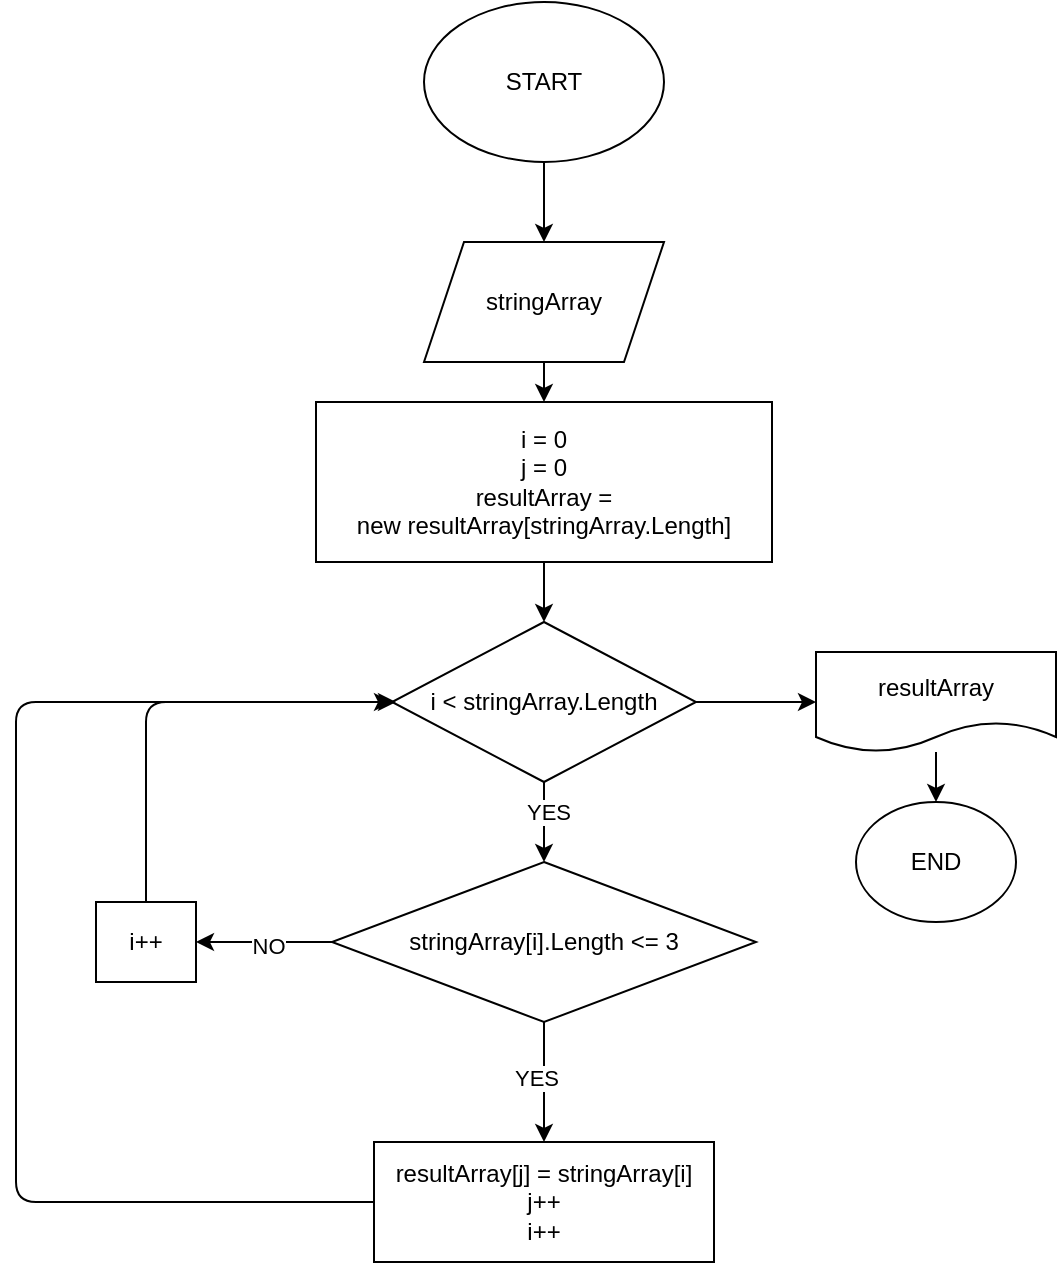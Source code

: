 <mxfile>
    <diagram id="lQS7PXTnWyzfMjHDCKGP" name="Page-1">
        <mxGraphModel dx="689" dy="452" grid="1" gridSize="10" guides="1" tooltips="1" connect="1" arrows="1" fold="1" page="1" pageScale="1" pageWidth="827" pageHeight="1169" math="0" shadow="0">
            <root>
                <mxCell id="0"/>
                <mxCell id="1" parent="0"/>
                <mxCell id="4" value="" style="edgeStyle=none;html=1;" edge="1" parent="1" source="2" target="3">
                    <mxGeometry relative="1" as="geometry"/>
                </mxCell>
                <mxCell id="2" value="START" style="ellipse;whiteSpace=wrap;html=1;" vertex="1" parent="1">
                    <mxGeometry x="294" y="30" width="120" height="80" as="geometry"/>
                </mxCell>
                <mxCell id="9" value="" style="edgeStyle=none;html=1;startArrow=none;" edge="1" parent="1" source="10" target="5">
                    <mxGeometry relative="1" as="geometry"/>
                </mxCell>
                <mxCell id="13" value="" style="edgeStyle=none;html=1;" edge="1" parent="1" source="3" target="10">
                    <mxGeometry relative="1" as="geometry"/>
                </mxCell>
                <mxCell id="3" value="stringArray" style="shape=parallelogram;perimeter=parallelogramPerimeter;whiteSpace=wrap;html=1;fixedSize=1;" vertex="1" parent="1">
                    <mxGeometry x="294" y="150" width="120" height="60" as="geometry"/>
                </mxCell>
                <mxCell id="17" value="" style="edgeStyle=none;html=1;" edge="1" parent="1" source="5" target="16">
                    <mxGeometry relative="1" as="geometry"/>
                </mxCell>
                <mxCell id="21" value="YES" style="edgeLabel;html=1;align=center;verticalAlign=middle;resizable=0;points=[];" vertex="1" connectable="0" parent="17">
                    <mxGeometry x="-0.287" y="2" relative="1" as="geometry">
                        <mxPoint as="offset"/>
                    </mxGeometry>
                </mxCell>
                <mxCell id="28" value="" style="edgeStyle=none;html=1;" edge="1" parent="1" source="5" target="27">
                    <mxGeometry relative="1" as="geometry"/>
                </mxCell>
                <mxCell id="5" value="i &amp;lt; stringArray.Length" style="rhombus;whiteSpace=wrap;html=1;" vertex="1" parent="1">
                    <mxGeometry x="278" y="340" width="152" height="80" as="geometry"/>
                </mxCell>
                <mxCell id="10" value="i = 0&lt;br&gt;j = 0&lt;br&gt;resultArray = &lt;br&gt;new resultArray[stringArray.Length]" style="whiteSpace=wrap;html=1;" vertex="1" parent="1">
                    <mxGeometry x="240" y="230" width="228" height="80" as="geometry"/>
                </mxCell>
                <mxCell id="19" value="" style="edgeStyle=none;html=1;" edge="1" parent="1" source="16" target="18">
                    <mxGeometry relative="1" as="geometry"/>
                </mxCell>
                <mxCell id="20" value="YES" style="edgeLabel;html=1;align=center;verticalAlign=middle;resizable=0;points=[];" vertex="1" connectable="0" parent="19">
                    <mxGeometry x="-0.081" y="-4" relative="1" as="geometry">
                        <mxPoint as="offset"/>
                    </mxGeometry>
                </mxCell>
                <mxCell id="24" value="" style="edgeStyle=none;html=1;" edge="1" parent="1" source="16" target="23">
                    <mxGeometry relative="1" as="geometry"/>
                </mxCell>
                <mxCell id="25" value="NO" style="edgeLabel;html=1;align=center;verticalAlign=middle;resizable=0;points=[];" vertex="1" connectable="0" parent="24">
                    <mxGeometry x="-0.051" y="2" relative="1" as="geometry">
                        <mxPoint as="offset"/>
                    </mxGeometry>
                </mxCell>
                <mxCell id="16" value="stringArray[i].Length &amp;lt;= 3" style="rhombus;whiteSpace=wrap;html=1;" vertex="1" parent="1">
                    <mxGeometry x="248" y="460" width="212" height="80" as="geometry"/>
                </mxCell>
                <mxCell id="22" style="edgeStyle=none;html=1;" edge="1" parent="1" source="18">
                    <mxGeometry relative="1" as="geometry">
                        <mxPoint x="280" y="380" as="targetPoint"/>
                        <Array as="points">
                            <mxPoint x="90" y="630"/>
                            <mxPoint x="90" y="380"/>
                        </Array>
                    </mxGeometry>
                </mxCell>
                <mxCell id="18" value="resultArray[j] = stringArray[i]&lt;br&gt;j++&lt;br&gt;i++" style="whiteSpace=wrap;html=1;" vertex="1" parent="1">
                    <mxGeometry x="269" y="600" width="170" height="60" as="geometry"/>
                </mxCell>
                <mxCell id="26" style="edgeStyle=none;html=1;entryX=0;entryY=0.5;entryDx=0;entryDy=0;" edge="1" parent="1" source="23" target="5">
                    <mxGeometry relative="1" as="geometry">
                        <Array as="points">
                            <mxPoint x="155" y="380"/>
                        </Array>
                    </mxGeometry>
                </mxCell>
                <mxCell id="23" value="i++" style="whiteSpace=wrap;html=1;" vertex="1" parent="1">
                    <mxGeometry x="130" y="480" width="50" height="40" as="geometry"/>
                </mxCell>
                <mxCell id="29" style="edgeStyle=none;html=1;" edge="1" parent="1" source="27" target="30">
                    <mxGeometry relative="1" as="geometry">
                        <mxPoint x="550" y="440" as="targetPoint"/>
                    </mxGeometry>
                </mxCell>
                <mxCell id="27" value="resultArray" style="shape=document;whiteSpace=wrap;html=1;boundedLbl=1;" vertex="1" parent="1">
                    <mxGeometry x="490" y="355" width="120" height="50" as="geometry"/>
                </mxCell>
                <mxCell id="30" value="END" style="ellipse;whiteSpace=wrap;html=1;" vertex="1" parent="1">
                    <mxGeometry x="510" y="430" width="80" height="60" as="geometry"/>
                </mxCell>
            </root>
        </mxGraphModel>
    </diagram>
</mxfile>